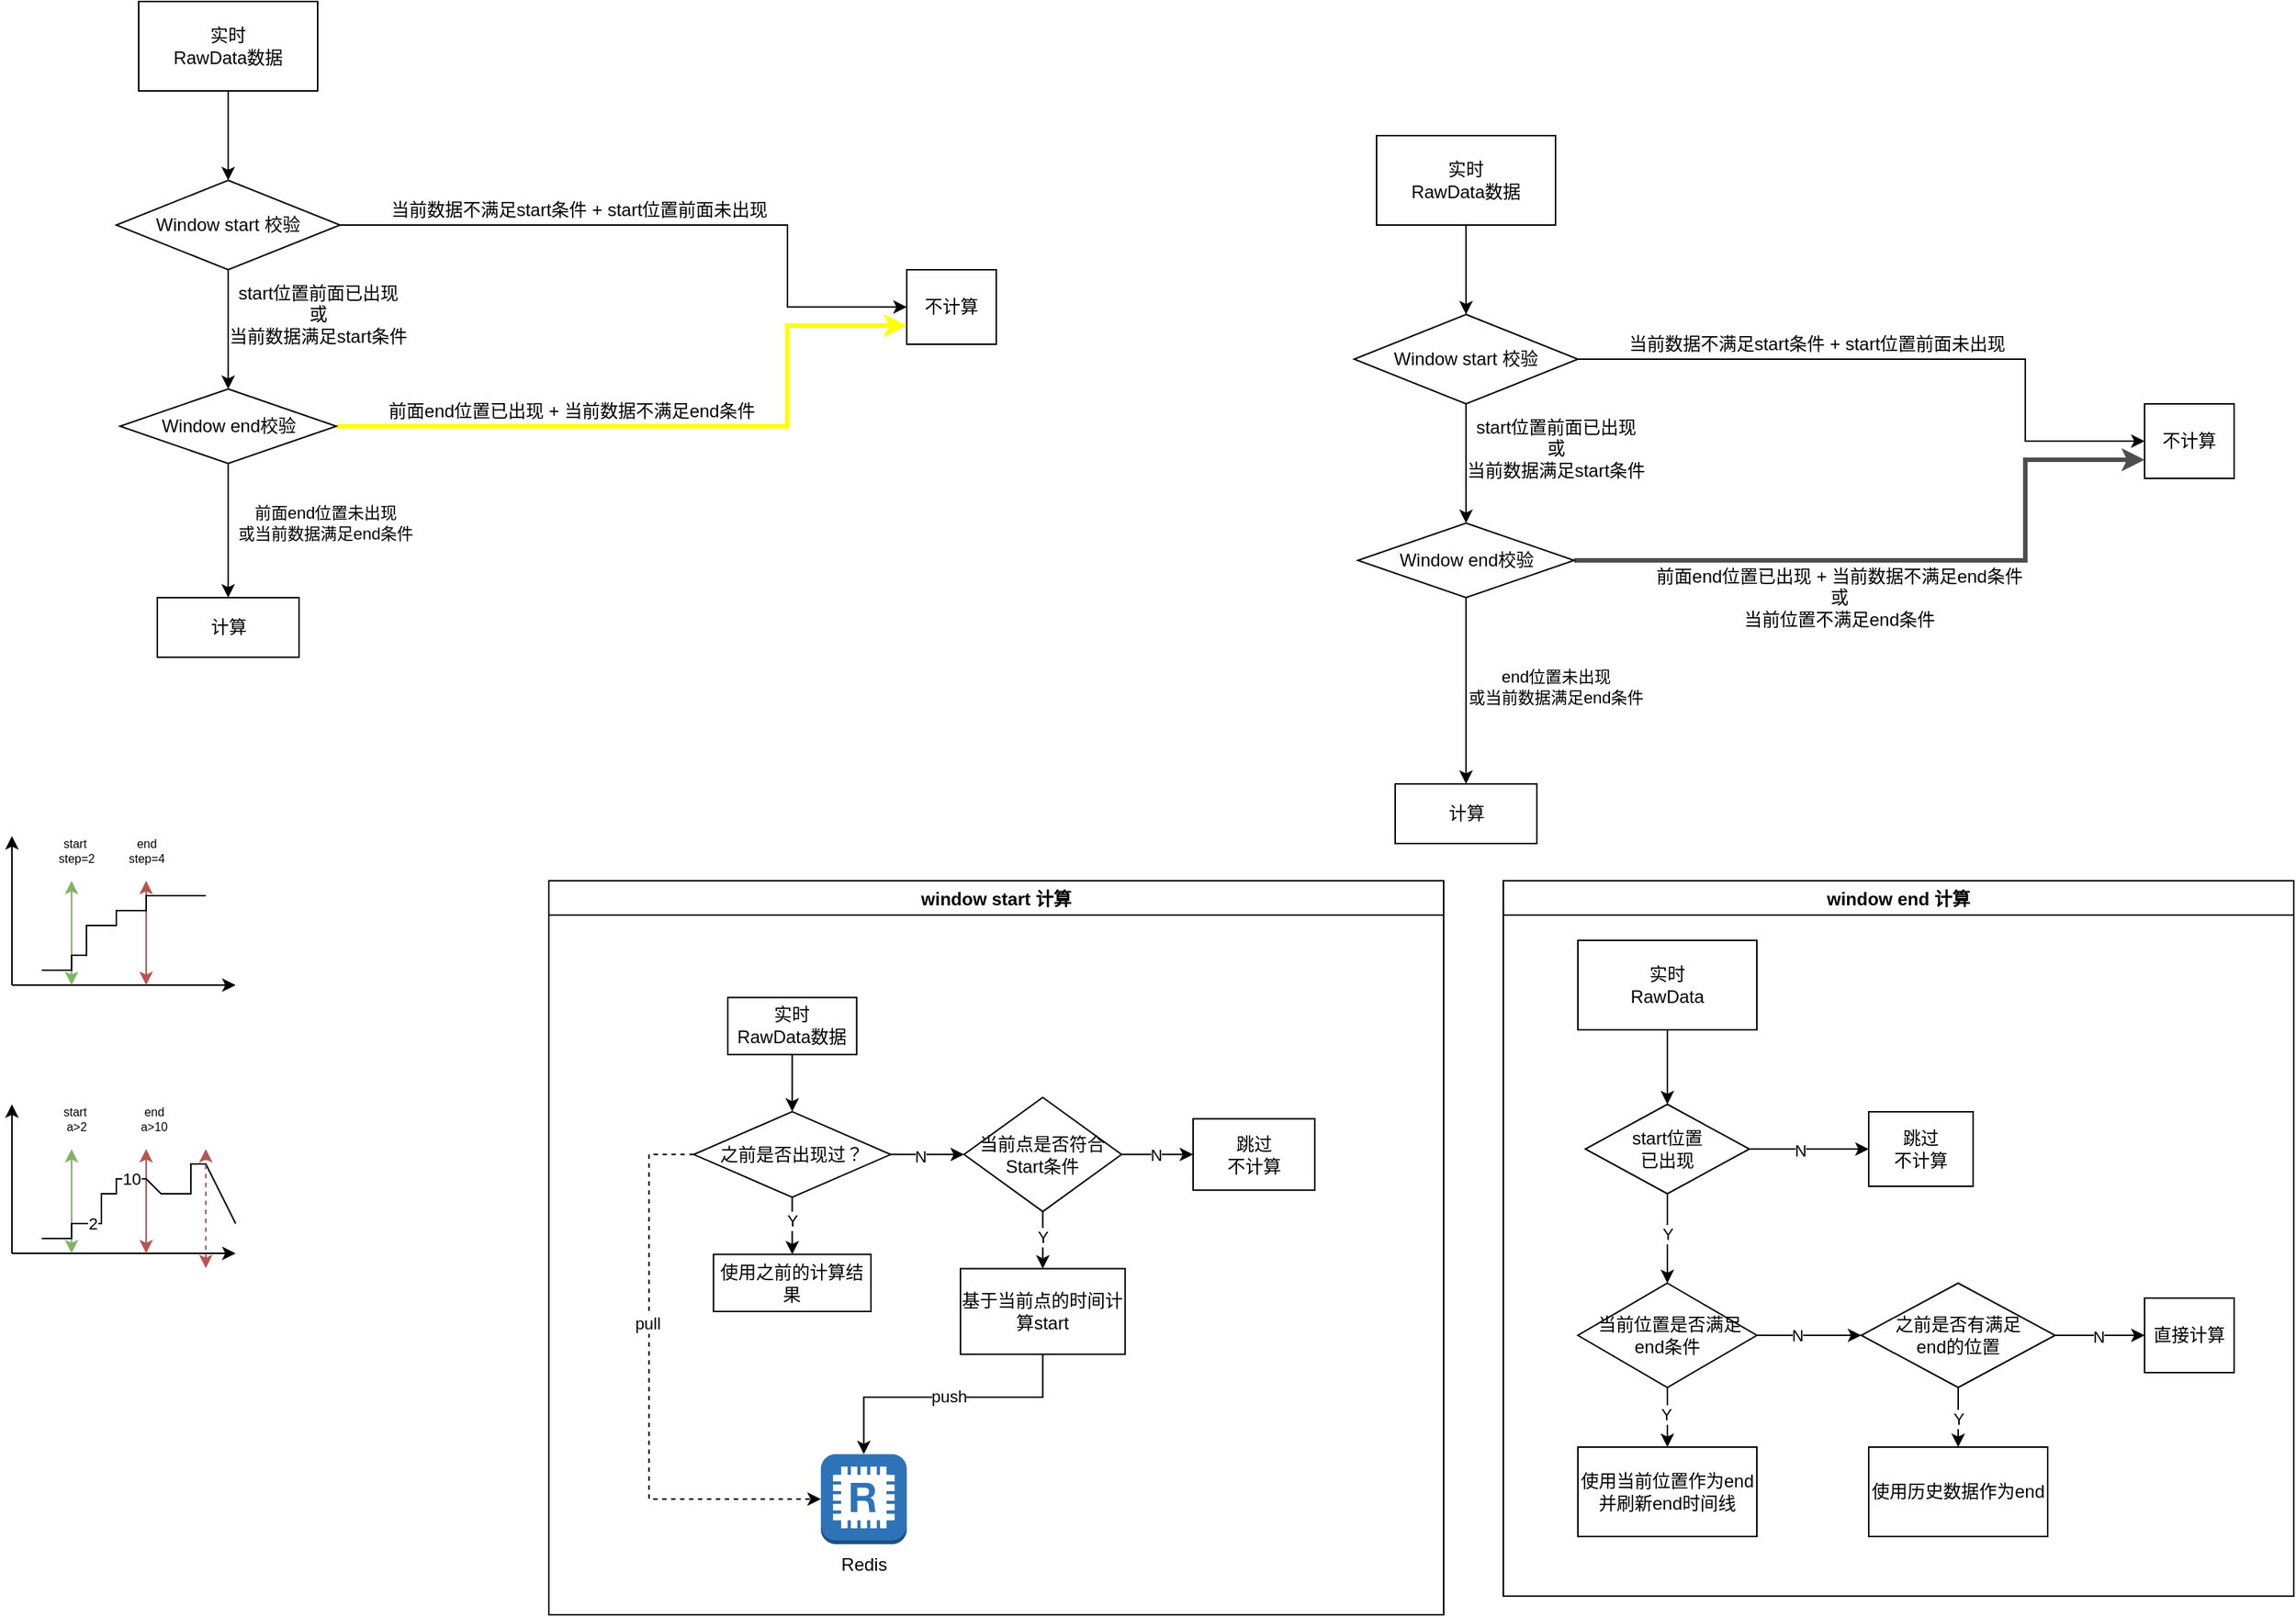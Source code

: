 <mxfile version="22.0.5" type="github">
  <diagram id="C5RBs43oDa-KdzZeNtuy" name="Page-1">
    <mxGraphModel dx="1188" dy="633" grid="1" gridSize="10" guides="1" tooltips="1" connect="1" arrows="1" fold="1" page="1" pageScale="1" pageWidth="827" pageHeight="1169" math="0" shadow="0">
      <root>
        <mxCell id="WIyWlLk6GJQsqaUBKTNV-0" />
        <mxCell id="WIyWlLk6GJQsqaUBKTNV-1" parent="WIyWlLk6GJQsqaUBKTNV-0" />
        <mxCell id="TEzxAX4yxE7-qYOe67vk-4" value="" style="edgeStyle=orthogonalEdgeStyle;rounded=0;orthogonalLoop=1;jettySize=auto;html=1;" parent="WIyWlLk6GJQsqaUBKTNV-1" source="TEzxAX4yxE7-qYOe67vk-0" target="TEzxAX4yxE7-qYOe67vk-3" edge="1">
          <mxGeometry relative="1" as="geometry" />
        </mxCell>
        <mxCell id="TEzxAX4yxE7-qYOe67vk-0" value="实时&lt;br&gt;RawData数据" style="rounded=0;whiteSpace=wrap;html=1;" parent="WIyWlLk6GJQsqaUBKTNV-1" vertex="1">
          <mxGeometry x="155" y="60" width="120" height="60" as="geometry" />
        </mxCell>
        <mxCell id="TEzxAX4yxE7-qYOe67vk-6" value="" style="edgeStyle=orthogonalEdgeStyle;rounded=0;orthogonalLoop=1;jettySize=auto;html=1;" parent="WIyWlLk6GJQsqaUBKTNV-1" source="TEzxAX4yxE7-qYOe67vk-3" target="TEzxAX4yxE7-qYOe67vk-5" edge="1">
          <mxGeometry relative="1" as="geometry">
            <Array as="points">
              <mxPoint x="590" y="210" />
              <mxPoint x="590" y="265" />
            </Array>
          </mxGeometry>
        </mxCell>
        <mxCell id="TEzxAX4yxE7-qYOe67vk-9" value="" style="edgeStyle=orthogonalEdgeStyle;rounded=0;orthogonalLoop=1;jettySize=auto;html=1;" parent="WIyWlLk6GJQsqaUBKTNV-1" source="TEzxAX4yxE7-qYOe67vk-3" target="TEzxAX4yxE7-qYOe67vk-8" edge="1">
          <mxGeometry relative="1" as="geometry" />
        </mxCell>
        <mxCell id="TEzxAX4yxE7-qYOe67vk-3" value="Window start 校验" style="rhombus;whiteSpace=wrap;html=1;rounded=0;" parent="WIyWlLk6GJQsqaUBKTNV-1" vertex="1">
          <mxGeometry x="140" y="180" width="150" height="60" as="geometry" />
        </mxCell>
        <mxCell id="TEzxAX4yxE7-qYOe67vk-5" value="不计算" style="whiteSpace=wrap;html=1;rounded=0;" parent="WIyWlLk6GJQsqaUBKTNV-1" vertex="1">
          <mxGeometry x="670" y="240" width="60" height="50" as="geometry" />
        </mxCell>
        <mxCell id="TEzxAX4yxE7-qYOe67vk-7" value="当前数据不满足start条件 + start位置前面未出现" style="text;html=1;align=center;verticalAlign=middle;resizable=0;points=[];autosize=1;strokeColor=none;fillColor=none;" parent="WIyWlLk6GJQsqaUBKTNV-1" vertex="1">
          <mxGeometry x="310" y="185" width="280" height="30" as="geometry" />
        </mxCell>
        <mxCell id="TEzxAX4yxE7-qYOe67vk-12" value="" style="edgeStyle=orthogonalEdgeStyle;rounded=0;orthogonalLoop=1;jettySize=auto;html=1;entryX=0;entryY=0.75;entryDx=0;entryDy=0;strokeColor=#FFFF00;strokeWidth=3;" parent="WIyWlLk6GJQsqaUBKTNV-1" source="TEzxAX4yxE7-qYOe67vk-8" target="TEzxAX4yxE7-qYOe67vk-5" edge="1">
          <mxGeometry relative="1" as="geometry">
            <mxPoint x="680" y="390" as="targetPoint" />
            <Array as="points">
              <mxPoint x="590" y="345" />
              <mxPoint x="590" y="277" />
            </Array>
          </mxGeometry>
        </mxCell>
        <mxCell id="TEzxAX4yxE7-qYOe67vk-15" value="" style="edgeStyle=orthogonalEdgeStyle;rounded=0;orthogonalLoop=1;jettySize=auto;html=1;" parent="WIyWlLk6GJQsqaUBKTNV-1" source="TEzxAX4yxE7-qYOe67vk-8" target="TEzxAX4yxE7-qYOe67vk-14" edge="1">
          <mxGeometry relative="1" as="geometry" />
        </mxCell>
        <mxCell id="TEzxAX4yxE7-qYOe67vk-16" value="前面end位置未出现&lt;br&gt;或当前数据满足end条件&lt;br&gt;" style="edgeLabel;html=1;align=center;verticalAlign=middle;resizable=0;points=[];" parent="TEzxAX4yxE7-qYOe67vk-15" vertex="1" connectable="0">
          <mxGeometry x="-0.454" relative="1" as="geometry">
            <mxPoint x="65" y="15" as="offset" />
          </mxGeometry>
        </mxCell>
        <mxCell id="TEzxAX4yxE7-qYOe67vk-8" value="Window end校验" style="rhombus;whiteSpace=wrap;html=1;rounded=0;" parent="WIyWlLk6GJQsqaUBKTNV-1" vertex="1">
          <mxGeometry x="142.5" y="320" width="145" height="50" as="geometry" />
        </mxCell>
        <mxCell id="TEzxAX4yxE7-qYOe67vk-10" value="start位置前面已出现&lt;br&gt;或&lt;br&gt;当前数据满足start条件" style="text;html=1;align=center;verticalAlign=middle;resizable=0;points=[];autosize=1;strokeColor=none;fillColor=none;" parent="WIyWlLk6GJQsqaUBKTNV-1" vertex="1">
          <mxGeometry x="205" y="240" width="140" height="60" as="geometry" />
        </mxCell>
        <mxCell id="TEzxAX4yxE7-qYOe67vk-13" value="前面end位置已出现 + 当前数据不满足end条件" style="text;html=1;align=center;verticalAlign=middle;resizable=0;points=[];autosize=1;strokeColor=none;fillColor=none;" parent="WIyWlLk6GJQsqaUBKTNV-1" vertex="1">
          <mxGeometry x="310" y="320" width="270" height="30" as="geometry" />
        </mxCell>
        <mxCell id="TEzxAX4yxE7-qYOe67vk-14" value="计算" style="whiteSpace=wrap;html=1;rounded=0;" parent="WIyWlLk6GJQsqaUBKTNV-1" vertex="1">
          <mxGeometry x="167.5" y="460" width="95" height="40" as="geometry" />
        </mxCell>
        <mxCell id="TEzxAX4yxE7-qYOe67vk-17" value="" style="endArrow=classic;html=1;rounded=0;" parent="WIyWlLk6GJQsqaUBKTNV-1" edge="1">
          <mxGeometry width="50" height="50" relative="1" as="geometry">
            <mxPoint x="70" y="720" as="sourcePoint" />
            <mxPoint x="220" y="720" as="targetPoint" />
          </mxGeometry>
        </mxCell>
        <mxCell id="TEzxAX4yxE7-qYOe67vk-18" value="" style="endArrow=classic;html=1;rounded=0;" parent="WIyWlLk6GJQsqaUBKTNV-1" edge="1">
          <mxGeometry width="50" height="50" relative="1" as="geometry">
            <mxPoint x="70" y="720" as="sourcePoint" />
            <mxPoint x="70" y="620" as="targetPoint" />
          </mxGeometry>
        </mxCell>
        <mxCell id="TEzxAX4yxE7-qYOe67vk-19" value="" style="endArrow=classic;startArrow=classic;html=1;rounded=0;fillColor=#d5e8d4;strokeColor=#82b366;" parent="WIyWlLk6GJQsqaUBKTNV-1" edge="1">
          <mxGeometry width="50" height="50" relative="1" as="geometry">
            <mxPoint x="110" y="720" as="sourcePoint" />
            <mxPoint x="110" y="650" as="targetPoint" />
          </mxGeometry>
        </mxCell>
        <mxCell id="TEzxAX4yxE7-qYOe67vk-20" value="" style="endArrow=classic;startArrow=classic;html=1;rounded=0;fillColor=#f8cecc;strokeColor=#b85450;" parent="WIyWlLk6GJQsqaUBKTNV-1" edge="1">
          <mxGeometry width="50" height="50" relative="1" as="geometry">
            <mxPoint x="160" y="720" as="sourcePoint" />
            <mxPoint x="160" y="650" as="targetPoint" />
          </mxGeometry>
        </mxCell>
        <mxCell id="TEzxAX4yxE7-qYOe67vk-32" value="" style="endArrow=none;html=1;rounded=0;" parent="WIyWlLk6GJQsqaUBKTNV-1" edge="1">
          <mxGeometry width="50" height="50" relative="1" as="geometry">
            <mxPoint x="90" y="710" as="sourcePoint" />
            <mxPoint x="200" y="660" as="targetPoint" />
            <Array as="points">
              <mxPoint x="110" y="710" />
              <mxPoint x="110" y="700" />
              <mxPoint x="120" y="700" />
              <mxPoint x="120" y="680" />
              <mxPoint x="140" y="680" />
              <mxPoint x="140" y="670" />
              <mxPoint x="160" y="670" />
              <mxPoint x="160" y="660" />
            </Array>
          </mxGeometry>
        </mxCell>
        <mxCell id="TEzxAX4yxE7-qYOe67vk-33" value="&lt;font style=&quot;font-size: 8px;&quot;&gt;start&amp;nbsp;&lt;br style=&quot;&quot;&gt;step=2&lt;/font&gt;" style="text;html=1;align=center;verticalAlign=middle;resizable=0;points=[];autosize=1;strokeColor=none;fillColor=none;fontSize=5;" parent="WIyWlLk6GJQsqaUBKTNV-1" vertex="1">
          <mxGeometry x="82.5" y="610" width="60" height="40" as="geometry" />
        </mxCell>
        <mxCell id="TEzxAX4yxE7-qYOe67vk-34" value="&lt;font style=&quot;font-size: 8px;&quot;&gt;end&lt;br style=&quot;&quot;&gt;step=4&lt;/font&gt;" style="text;html=1;align=center;verticalAlign=middle;resizable=0;points=[];autosize=1;strokeColor=none;fillColor=none;fontSize=5;" parent="WIyWlLk6GJQsqaUBKTNV-1" vertex="1">
          <mxGeometry x="130" y="610" width="60" height="40" as="geometry" />
        </mxCell>
        <mxCell id="TEzxAX4yxE7-qYOe67vk-40" value="" style="endArrow=classic;html=1;rounded=0;" parent="WIyWlLk6GJQsqaUBKTNV-1" edge="1">
          <mxGeometry width="50" height="50" relative="1" as="geometry">
            <mxPoint x="70" y="900" as="sourcePoint" />
            <mxPoint x="220" y="900" as="targetPoint" />
          </mxGeometry>
        </mxCell>
        <mxCell id="TEzxAX4yxE7-qYOe67vk-41" value="" style="endArrow=classic;html=1;rounded=0;" parent="WIyWlLk6GJQsqaUBKTNV-1" edge="1">
          <mxGeometry width="50" height="50" relative="1" as="geometry">
            <mxPoint x="70" y="900" as="sourcePoint" />
            <mxPoint x="70" y="800" as="targetPoint" />
          </mxGeometry>
        </mxCell>
        <mxCell id="TEzxAX4yxE7-qYOe67vk-42" value="" style="endArrow=classic;startArrow=classic;html=1;rounded=0;fillColor=#d5e8d4;strokeColor=#82b366;" parent="WIyWlLk6GJQsqaUBKTNV-1" edge="1">
          <mxGeometry width="50" height="50" relative="1" as="geometry">
            <mxPoint x="110" y="900" as="sourcePoint" />
            <mxPoint x="110" y="830" as="targetPoint" />
          </mxGeometry>
        </mxCell>
        <mxCell id="TEzxAX4yxE7-qYOe67vk-43" value="" style="endArrow=classic;startArrow=classic;html=1;rounded=0;fillColor=#f8cecc;strokeColor=#b85450;" parent="WIyWlLk6GJQsqaUBKTNV-1" edge="1">
          <mxGeometry width="50" height="50" relative="1" as="geometry">
            <mxPoint x="160" y="900" as="sourcePoint" />
            <mxPoint x="160" y="830" as="targetPoint" />
          </mxGeometry>
        </mxCell>
        <mxCell id="TEzxAX4yxE7-qYOe67vk-44" value="" style="endArrow=none;html=1;rounded=0;" parent="WIyWlLk6GJQsqaUBKTNV-1" edge="1">
          <mxGeometry width="50" height="50" relative="1" as="geometry">
            <mxPoint x="90" y="890" as="sourcePoint" />
            <mxPoint x="220" y="880" as="targetPoint" />
            <Array as="points">
              <mxPoint x="110" y="890" />
              <mxPoint x="110" y="880" />
              <mxPoint x="130" y="880" />
              <mxPoint x="130" y="870" />
              <mxPoint x="130" y="860" />
              <mxPoint x="140" y="860" />
              <mxPoint x="140" y="850" />
              <mxPoint x="160" y="850" />
              <mxPoint x="170" y="860" />
              <mxPoint x="190" y="860" />
              <mxPoint x="190" y="840" />
              <mxPoint x="200" y="840" />
            </Array>
          </mxGeometry>
        </mxCell>
        <mxCell id="TEzxAX4yxE7-qYOe67vk-51" value="10" style="edgeLabel;html=1;align=center;verticalAlign=middle;resizable=0;points=[];" parent="TEzxAX4yxE7-qYOe67vk-44" vertex="1" connectable="0">
          <mxGeometry x="0.231" y="1" relative="1" as="geometry">
            <mxPoint x="-31" y="-9" as="offset" />
          </mxGeometry>
        </mxCell>
        <mxCell id="TEzxAX4yxE7-qYOe67vk-52" value="2" style="edgeLabel;html=1;align=center;verticalAlign=middle;resizable=0;points=[];" parent="TEzxAX4yxE7-qYOe67vk-44" vertex="1" connectable="0">
          <mxGeometry x="-0.604" relative="1" as="geometry">
            <mxPoint as="offset" />
          </mxGeometry>
        </mxCell>
        <mxCell id="TEzxAX4yxE7-qYOe67vk-45" value="&lt;font style=&quot;font-size: 8px;&quot;&gt;start&amp;nbsp;&lt;br style=&quot;&quot;&gt;a&amp;gt;2&lt;/font&gt;" style="text;html=1;align=center;verticalAlign=middle;resizable=0;points=[];autosize=1;strokeColor=none;fillColor=none;fontSize=5;" parent="WIyWlLk6GJQsqaUBKTNV-1" vertex="1">
          <mxGeometry x="87.5" y="790" width="50" height="40" as="geometry" />
        </mxCell>
        <mxCell id="TEzxAX4yxE7-qYOe67vk-46" value="&lt;font style=&quot;font-size: 8px;&quot;&gt;end&lt;br style=&quot;&quot;&gt;a&amp;gt;10&lt;/font&gt;" style="text;html=1;align=center;verticalAlign=middle;resizable=0;points=[];autosize=1;strokeColor=none;fillColor=none;fontSize=5;" parent="WIyWlLk6GJQsqaUBKTNV-1" vertex="1">
          <mxGeometry x="140" y="790" width="50" height="40" as="geometry" />
        </mxCell>
        <mxCell id="TEzxAX4yxE7-qYOe67vk-53" value="" style="endArrow=classic;startArrow=classic;html=1;rounded=0;fillColor=#f8cecc;strokeColor=#b85450;dashed=1;" parent="WIyWlLk6GJQsqaUBKTNV-1" edge="1">
          <mxGeometry width="50" height="50" relative="1" as="geometry">
            <mxPoint x="200" y="910" as="sourcePoint" />
            <mxPoint x="200" y="830" as="targetPoint" />
          </mxGeometry>
        </mxCell>
        <mxCell id="TEzxAX4yxE7-qYOe67vk-55" value="" style="edgeStyle=orthogonalEdgeStyle;rounded=0;orthogonalLoop=1;jettySize=auto;html=1;" parent="WIyWlLk6GJQsqaUBKTNV-1" source="TEzxAX4yxE7-qYOe67vk-56" target="TEzxAX4yxE7-qYOe67vk-59" edge="1">
          <mxGeometry relative="1" as="geometry" />
        </mxCell>
        <mxCell id="TEzxAX4yxE7-qYOe67vk-56" value="实时&lt;br&gt;RawData数据" style="rounded=0;whiteSpace=wrap;html=1;" parent="WIyWlLk6GJQsqaUBKTNV-1" vertex="1">
          <mxGeometry x="985" y="150" width="120" height="60" as="geometry" />
        </mxCell>
        <mxCell id="TEzxAX4yxE7-qYOe67vk-57" value="" style="edgeStyle=orthogonalEdgeStyle;rounded=0;orthogonalLoop=1;jettySize=auto;html=1;" parent="WIyWlLk6GJQsqaUBKTNV-1" source="TEzxAX4yxE7-qYOe67vk-59" target="TEzxAX4yxE7-qYOe67vk-60" edge="1">
          <mxGeometry relative="1" as="geometry">
            <Array as="points">
              <mxPoint x="1420" y="300" />
              <mxPoint x="1420" y="355" />
            </Array>
          </mxGeometry>
        </mxCell>
        <mxCell id="TEzxAX4yxE7-qYOe67vk-58" value="" style="edgeStyle=orthogonalEdgeStyle;rounded=0;orthogonalLoop=1;jettySize=auto;html=1;" parent="WIyWlLk6GJQsqaUBKTNV-1" source="TEzxAX4yxE7-qYOe67vk-59" target="TEzxAX4yxE7-qYOe67vk-65" edge="1">
          <mxGeometry relative="1" as="geometry" />
        </mxCell>
        <mxCell id="TEzxAX4yxE7-qYOe67vk-59" value="Window start 校验" style="rhombus;whiteSpace=wrap;html=1;rounded=0;" parent="WIyWlLk6GJQsqaUBKTNV-1" vertex="1">
          <mxGeometry x="970" y="270" width="150" height="60" as="geometry" />
        </mxCell>
        <mxCell id="TEzxAX4yxE7-qYOe67vk-60" value="不计算" style="whiteSpace=wrap;html=1;rounded=0;" parent="WIyWlLk6GJQsqaUBKTNV-1" vertex="1">
          <mxGeometry x="1500" y="330" width="60" height="50" as="geometry" />
        </mxCell>
        <mxCell id="TEzxAX4yxE7-qYOe67vk-61" value="当前数据不满足start条件 + start位置前面未出现" style="text;html=1;align=center;verticalAlign=middle;resizable=0;points=[];autosize=1;strokeColor=none;fillColor=none;" parent="WIyWlLk6GJQsqaUBKTNV-1" vertex="1">
          <mxGeometry x="1140" y="275" width="280" height="30" as="geometry" />
        </mxCell>
        <mxCell id="TEzxAX4yxE7-qYOe67vk-62" value="" style="edgeStyle=orthogonalEdgeStyle;rounded=0;orthogonalLoop=1;jettySize=auto;html=1;entryX=0;entryY=0.75;entryDx=0;entryDy=0;strokeColor=#4D4D4D;strokeWidth=3;" parent="WIyWlLk6GJQsqaUBKTNV-1" source="TEzxAX4yxE7-qYOe67vk-65" target="TEzxAX4yxE7-qYOe67vk-60" edge="1">
          <mxGeometry relative="1" as="geometry">
            <mxPoint x="1510" y="480" as="targetPoint" />
            <Array as="points">
              <mxPoint x="1420" y="435" />
              <mxPoint x="1420" y="367" />
            </Array>
          </mxGeometry>
        </mxCell>
        <mxCell id="TEzxAX4yxE7-qYOe67vk-63" value="" style="edgeStyle=orthogonalEdgeStyle;rounded=0;orthogonalLoop=1;jettySize=auto;html=1;" parent="WIyWlLk6GJQsqaUBKTNV-1" source="TEzxAX4yxE7-qYOe67vk-65" target="TEzxAX4yxE7-qYOe67vk-68" edge="1">
          <mxGeometry relative="1" as="geometry" />
        </mxCell>
        <mxCell id="TEzxAX4yxE7-qYOe67vk-64" value="end位置未出现&lt;br&gt;或当前数据满足end条件" style="edgeLabel;html=1;align=center;verticalAlign=middle;resizable=0;points=[];" parent="TEzxAX4yxE7-qYOe67vk-63" vertex="1" connectable="0">
          <mxGeometry x="-0.454" relative="1" as="geometry">
            <mxPoint x="60" y="26" as="offset" />
          </mxGeometry>
        </mxCell>
        <mxCell id="TEzxAX4yxE7-qYOe67vk-65" value="Window end校验" style="rhombus;whiteSpace=wrap;html=1;rounded=0;" parent="WIyWlLk6GJQsqaUBKTNV-1" vertex="1">
          <mxGeometry x="972.5" y="410" width="145" height="50" as="geometry" />
        </mxCell>
        <mxCell id="TEzxAX4yxE7-qYOe67vk-66" value="start位置前面已出现&lt;br&gt;或&lt;br&gt;当前数据满足start条件" style="text;html=1;align=center;verticalAlign=middle;resizable=0;points=[];autosize=1;strokeColor=none;fillColor=none;" parent="WIyWlLk6GJQsqaUBKTNV-1" vertex="1">
          <mxGeometry x="1035" y="330" width="140" height="60" as="geometry" />
        </mxCell>
        <mxCell id="TEzxAX4yxE7-qYOe67vk-67" value="前面end位置已出现 + 当前数据不满足end条件&lt;br&gt;或&lt;br&gt;当前位置不满足end条件" style="text;html=1;align=center;verticalAlign=middle;resizable=0;points=[];autosize=1;strokeColor=none;fillColor=none;" parent="WIyWlLk6GJQsqaUBKTNV-1" vertex="1">
          <mxGeometry x="1160" y="430" width="270" height="60" as="geometry" />
        </mxCell>
        <mxCell id="TEzxAX4yxE7-qYOe67vk-68" value="计算" style="whiteSpace=wrap;html=1;rounded=0;" parent="WIyWlLk6GJQsqaUBKTNV-1" vertex="1">
          <mxGeometry x="997.5" y="585" width="95" height="40" as="geometry" />
        </mxCell>
        <mxCell id="YVrXdMxwtyUh6AKYcpdV-32" value="window start 计算" style="swimlane;" vertex="1" parent="WIyWlLk6GJQsqaUBKTNV-1">
          <mxGeometry x="430" y="650" width="600" height="492.5" as="geometry">
            <mxRectangle x="470" y="740" width="100" height="30" as="alternateBounds" />
          </mxGeometry>
        </mxCell>
        <mxCell id="YVrXdMxwtyUh6AKYcpdV-35" value="" style="group" vertex="1" connectable="0" parent="YVrXdMxwtyUh6AKYcpdV-32">
          <mxGeometry y="40" width="600" height="452.5" as="geometry" />
        </mxCell>
        <mxCell id="YVrXdMxwtyUh6AKYcpdV-33" value="" style="group" vertex="1" connectable="0" parent="YVrXdMxwtyUh6AKYcpdV-35">
          <mxGeometry y="19.153" width="600" height="433.347" as="geometry" />
        </mxCell>
        <mxCell id="YVrXdMxwtyUh6AKYcpdV-34" value="" style="group" vertex="1" connectable="0" parent="YVrXdMxwtyUh6AKYcpdV-33">
          <mxGeometry x="67.2" y="19.153" width="446.4" height="366.788" as="geometry" />
        </mxCell>
        <mxCell id="YVrXdMxwtyUh6AKYcpdV-0" value="实时&lt;br&gt;RawData数据" style="rounded=0;whiteSpace=wrap;html=1;" vertex="1" parent="YVrXdMxwtyUh6AKYcpdV-34">
          <mxGeometry x="52.8" width="86.4" height="38.307" as="geometry" />
        </mxCell>
        <mxCell id="YVrXdMxwtyUh6AKYcpdV-1" value="之前是否出现过？" style="rhombus;whiteSpace=wrap;html=1;rounded=0;" vertex="1" parent="YVrXdMxwtyUh6AKYcpdV-34">
          <mxGeometry x="30" y="76.614" width="132" height="57.46" as="geometry" />
        </mxCell>
        <mxCell id="YVrXdMxwtyUh6AKYcpdV-9" value="使用之前的计算结果" style="rounded=0;whiteSpace=wrap;html=1;" vertex="1" parent="YVrXdMxwtyUh6AKYcpdV-34">
          <mxGeometry x="43.2" y="172.381" width="105.6" height="38.307" as="geometry" />
        </mxCell>
        <mxCell id="YVrXdMxwtyUh6AKYcpdV-17" value="当前点是否符合Start条件" style="rhombus;whiteSpace=wrap;html=1;" vertex="1" parent="YVrXdMxwtyUh6AKYcpdV-34">
          <mxGeometry x="211.2" y="67.037" width="105.6" height="76.614" as="geometry" />
        </mxCell>
        <mxCell id="YVrXdMxwtyUh6AKYcpdV-2" value="" style="edgeStyle=orthogonalEdgeStyle;rounded=0;orthogonalLoop=1;jettySize=auto;html=1;" edge="1" parent="YVrXdMxwtyUh6AKYcpdV-34" source="YVrXdMxwtyUh6AKYcpdV-0" target="YVrXdMxwtyUh6AKYcpdV-1">
          <mxGeometry relative="1" as="geometry" />
        </mxCell>
        <mxCell id="YVrXdMxwtyUh6AKYcpdV-18" value="基于当前点的时间计算start" style="whiteSpace=wrap;html=1;" vertex="1" parent="YVrXdMxwtyUh6AKYcpdV-34">
          <mxGeometry x="208.8" y="181.958" width="110.4" height="57.46" as="geometry" />
        </mxCell>
        <mxCell id="YVrXdMxwtyUh6AKYcpdV-4" value="" style="edgeStyle=orthogonalEdgeStyle;rounded=0;orthogonalLoop=1;jettySize=auto;html=1;entryX=0.5;entryY=0;entryDx=0;entryDy=0;" edge="1" parent="YVrXdMxwtyUh6AKYcpdV-34" source="YVrXdMxwtyUh6AKYcpdV-1" target="YVrXdMxwtyUh6AKYcpdV-9">
          <mxGeometry relative="1" as="geometry">
            <mxPoint x="547.2" y="900.212" as="targetPoint" />
          </mxGeometry>
        </mxCell>
        <mxCell id="YVrXdMxwtyUh6AKYcpdV-11" value="Y" style="edgeLabel;html=1;align=center;verticalAlign=middle;resizable=0;points=[];" vertex="1" connectable="0" parent="YVrXdMxwtyUh6AKYcpdV-4">
          <mxGeometry x="-0.257" y="2" relative="1" as="geometry">
            <mxPoint x="-2" as="offset" />
          </mxGeometry>
        </mxCell>
        <mxCell id="YVrXdMxwtyUh6AKYcpdV-22" value="Redis" style="outlineConnect=0;dashed=0;verticalLabelPosition=bottom;verticalAlign=top;align=center;html=1;shape=mxgraph.aws3.redis;fillColor=#2E73B8;gradientColor=none;" vertex="1" parent="YVrXdMxwtyUh6AKYcpdV-34">
          <mxGeometry x="115.2" y="306.455" width="57.6" height="60.333" as="geometry" />
        </mxCell>
        <mxCell id="YVrXdMxwtyUh6AKYcpdV-24" style="edgeStyle=orthogonalEdgeStyle;rounded=0;orthogonalLoop=1;jettySize=auto;html=1;entryX=0;entryY=0.5;entryDx=0;entryDy=0;entryPerimeter=0;dashed=1;" edge="1" parent="YVrXdMxwtyUh6AKYcpdV-34" source="YVrXdMxwtyUh6AKYcpdV-1" target="YVrXdMxwtyUh6AKYcpdV-22">
          <mxGeometry relative="1" as="geometry">
            <Array as="points">
              <mxPoint y="105.344" />
              <mxPoint y="336.143" />
            </Array>
          </mxGeometry>
        </mxCell>
        <mxCell id="YVrXdMxwtyUh6AKYcpdV-27" value="pull" style="edgeLabel;html=1;align=center;verticalAlign=middle;resizable=0;points=[];" vertex="1" connectable="0" parent="YVrXdMxwtyUh6AKYcpdV-24">
          <mxGeometry x="-0.241" y="-1" relative="1" as="geometry">
            <mxPoint as="offset" />
          </mxGeometry>
        </mxCell>
        <mxCell id="YVrXdMxwtyUh6AKYcpdV-29" value="跳过&lt;br&gt;不计算" style="whiteSpace=wrap;html=1;" vertex="1" parent="YVrXdMxwtyUh6AKYcpdV-34">
          <mxGeometry x="364.8" y="81.402" width="81.6" height="47.884" as="geometry" />
        </mxCell>
        <mxCell id="YVrXdMxwtyUh6AKYcpdV-15" value="" style="edgeStyle=orthogonalEdgeStyle;rounded=0;orthogonalLoop=1;jettySize=auto;html=1;entryX=0;entryY=0.5;entryDx=0;entryDy=0;" edge="1" parent="YVrXdMxwtyUh6AKYcpdV-34" source="YVrXdMxwtyUh6AKYcpdV-1" target="YVrXdMxwtyUh6AKYcpdV-17">
          <mxGeometry relative="1" as="geometry">
            <mxPoint x="631.68" y="814.021" as="sourcePoint" />
            <mxPoint x="662.4" y="814.021" as="targetPoint" />
          </mxGeometry>
        </mxCell>
        <mxCell id="YVrXdMxwtyUh6AKYcpdV-16" value="N" style="edgeLabel;html=1;align=center;verticalAlign=middle;resizable=0;points=[];" vertex="1" connectable="0" parent="YVrXdMxwtyUh6AKYcpdV-15">
          <mxGeometry x="-0.207" y="-1" relative="1" as="geometry">
            <mxPoint as="offset" />
          </mxGeometry>
        </mxCell>
        <mxCell id="YVrXdMxwtyUh6AKYcpdV-19" value="" style="edgeStyle=orthogonalEdgeStyle;rounded=0;orthogonalLoop=1;jettySize=auto;html=1;" edge="1" parent="YVrXdMxwtyUh6AKYcpdV-34" source="YVrXdMxwtyUh6AKYcpdV-17" target="YVrXdMxwtyUh6AKYcpdV-18">
          <mxGeometry relative="1" as="geometry" />
        </mxCell>
        <mxCell id="YVrXdMxwtyUh6AKYcpdV-20" value="Y" style="edgeLabel;html=1;align=center;verticalAlign=middle;resizable=0;points=[];" vertex="1" connectable="0" parent="YVrXdMxwtyUh6AKYcpdV-19">
          <mxGeometry x="-0.124" relative="1" as="geometry">
            <mxPoint as="offset" />
          </mxGeometry>
        </mxCell>
        <mxCell id="YVrXdMxwtyUh6AKYcpdV-23" style="edgeStyle=orthogonalEdgeStyle;rounded=0;orthogonalLoop=1;jettySize=auto;html=1;" edge="1" parent="YVrXdMxwtyUh6AKYcpdV-34" source="YVrXdMxwtyUh6AKYcpdV-18" target="YVrXdMxwtyUh6AKYcpdV-22">
          <mxGeometry relative="1" as="geometry">
            <Array as="points">
              <mxPoint x="264" y="268.148" />
              <mxPoint x="144" y="268.148" />
            </Array>
          </mxGeometry>
        </mxCell>
        <mxCell id="YVrXdMxwtyUh6AKYcpdV-28" value="push" style="edgeLabel;html=1;align=center;verticalAlign=middle;resizable=0;points=[];" vertex="1" connectable="0" parent="YVrXdMxwtyUh6AKYcpdV-23">
          <mxGeometry x="-0.009" y="-1" relative="1" as="geometry">
            <mxPoint as="offset" />
          </mxGeometry>
        </mxCell>
        <mxCell id="YVrXdMxwtyUh6AKYcpdV-30" value="" style="edgeStyle=orthogonalEdgeStyle;rounded=0;orthogonalLoop=1;jettySize=auto;html=1;" edge="1" parent="YVrXdMxwtyUh6AKYcpdV-34" source="YVrXdMxwtyUh6AKYcpdV-17" target="YVrXdMxwtyUh6AKYcpdV-29">
          <mxGeometry relative="1" as="geometry" />
        </mxCell>
        <mxCell id="YVrXdMxwtyUh6AKYcpdV-31" value="N" style="edgeLabel;html=1;align=center;verticalAlign=middle;resizable=0;points=[];" vertex="1" connectable="0" parent="YVrXdMxwtyUh6AKYcpdV-30">
          <mxGeometry x="-0.067" relative="1" as="geometry">
            <mxPoint as="offset" />
          </mxGeometry>
        </mxCell>
        <mxCell id="YVrXdMxwtyUh6AKYcpdV-36" value="window end 计算" style="swimlane;" vertex="1" parent="WIyWlLk6GJQsqaUBKTNV-1">
          <mxGeometry x="1070" y="650" width="530" height="480" as="geometry" />
        </mxCell>
        <mxCell id="YVrXdMxwtyUh6AKYcpdV-40" value="" style="edgeStyle=orthogonalEdgeStyle;rounded=0;orthogonalLoop=1;jettySize=auto;html=1;" edge="1" parent="YVrXdMxwtyUh6AKYcpdV-36" source="YVrXdMxwtyUh6AKYcpdV-38" target="YVrXdMxwtyUh6AKYcpdV-39">
          <mxGeometry relative="1" as="geometry" />
        </mxCell>
        <mxCell id="YVrXdMxwtyUh6AKYcpdV-38" value="实时&lt;br&gt;RawData" style="rounded=0;whiteSpace=wrap;html=1;" vertex="1" parent="YVrXdMxwtyUh6AKYcpdV-36">
          <mxGeometry x="50" y="40" width="120" height="60" as="geometry" />
        </mxCell>
        <mxCell id="YVrXdMxwtyUh6AKYcpdV-42" value="" style="edgeStyle=orthogonalEdgeStyle;rounded=0;orthogonalLoop=1;jettySize=auto;html=1;entryX=0;entryY=0.5;entryDx=0;entryDy=0;" edge="1" parent="YVrXdMxwtyUh6AKYcpdV-36" source="YVrXdMxwtyUh6AKYcpdV-39" target="YVrXdMxwtyUh6AKYcpdV-63">
          <mxGeometry relative="1" as="geometry" />
        </mxCell>
        <mxCell id="YVrXdMxwtyUh6AKYcpdV-44" value="N" style="edgeLabel;html=1;align=center;verticalAlign=middle;resizable=0;points=[];" vertex="1" connectable="0" parent="YVrXdMxwtyUh6AKYcpdV-42">
          <mxGeometry x="-0.165" y="-1" relative="1" as="geometry">
            <mxPoint as="offset" />
          </mxGeometry>
        </mxCell>
        <mxCell id="YVrXdMxwtyUh6AKYcpdV-46" value="" style="edgeStyle=orthogonalEdgeStyle;rounded=0;orthogonalLoop=1;jettySize=auto;html=1;entryX=0.5;entryY=0;entryDx=0;entryDy=0;" edge="1" parent="YVrXdMxwtyUh6AKYcpdV-36" source="YVrXdMxwtyUh6AKYcpdV-39" target="YVrXdMxwtyUh6AKYcpdV-48">
          <mxGeometry relative="1" as="geometry">
            <mxPoint x="110" y="260" as="targetPoint" />
          </mxGeometry>
        </mxCell>
        <mxCell id="YVrXdMxwtyUh6AKYcpdV-47" value="Y" style="edgeLabel;html=1;align=center;verticalAlign=middle;resizable=0;points=[];" vertex="1" connectable="0" parent="YVrXdMxwtyUh6AKYcpdV-46">
          <mxGeometry x="-0.116" relative="1" as="geometry">
            <mxPoint as="offset" />
          </mxGeometry>
        </mxCell>
        <mxCell id="YVrXdMxwtyUh6AKYcpdV-39" value="start位置&lt;br&gt;已出现" style="rhombus;whiteSpace=wrap;html=1;rounded=0;" vertex="1" parent="YVrXdMxwtyUh6AKYcpdV-36">
          <mxGeometry x="55" y="150" width="110" height="60" as="geometry" />
        </mxCell>
        <mxCell id="YVrXdMxwtyUh6AKYcpdV-41" value="直接计算" style="whiteSpace=wrap;html=1;rounded=0;" vertex="1" parent="YVrXdMxwtyUh6AKYcpdV-36">
          <mxGeometry x="430" y="280" width="60" height="50" as="geometry" />
        </mxCell>
        <mxCell id="YVrXdMxwtyUh6AKYcpdV-50" value="" style="edgeStyle=orthogonalEdgeStyle;rounded=0;orthogonalLoop=1;jettySize=auto;html=1;" edge="1" parent="YVrXdMxwtyUh6AKYcpdV-36" source="YVrXdMxwtyUh6AKYcpdV-48" target="YVrXdMxwtyUh6AKYcpdV-49">
          <mxGeometry relative="1" as="geometry" />
        </mxCell>
        <mxCell id="YVrXdMxwtyUh6AKYcpdV-51" value="Y" style="edgeLabel;html=1;align=center;verticalAlign=middle;resizable=0;points=[];" vertex="1" connectable="0" parent="YVrXdMxwtyUh6AKYcpdV-50">
          <mxGeometry x="-0.133" y="-1" relative="1" as="geometry">
            <mxPoint as="offset" />
          </mxGeometry>
        </mxCell>
        <mxCell id="YVrXdMxwtyUh6AKYcpdV-53" value="" style="edgeStyle=orthogonalEdgeStyle;rounded=0;orthogonalLoop=1;jettySize=auto;html=1;" edge="1" parent="YVrXdMxwtyUh6AKYcpdV-36" source="YVrXdMxwtyUh6AKYcpdV-48" target="YVrXdMxwtyUh6AKYcpdV-52">
          <mxGeometry relative="1" as="geometry" />
        </mxCell>
        <mxCell id="YVrXdMxwtyUh6AKYcpdV-54" value="N" style="edgeLabel;html=1;align=center;verticalAlign=middle;resizable=0;points=[];" vertex="1" connectable="0" parent="YVrXdMxwtyUh6AKYcpdV-53">
          <mxGeometry x="-0.222" relative="1" as="geometry">
            <mxPoint as="offset" />
          </mxGeometry>
        </mxCell>
        <mxCell id="YVrXdMxwtyUh6AKYcpdV-48" value="&amp;nbsp;当前位置是否满足end条件" style="rhombus;whiteSpace=wrap;html=1;" vertex="1" parent="YVrXdMxwtyUh6AKYcpdV-36">
          <mxGeometry x="50" y="270" width="120" height="70" as="geometry" />
        </mxCell>
        <mxCell id="YVrXdMxwtyUh6AKYcpdV-49" value="使用当前位置作为end&lt;br&gt;并刷新end时间线" style="whiteSpace=wrap;html=1;" vertex="1" parent="YVrXdMxwtyUh6AKYcpdV-36">
          <mxGeometry x="50" y="380" width="120" height="60" as="geometry" />
        </mxCell>
        <mxCell id="YVrXdMxwtyUh6AKYcpdV-56" value="" style="edgeStyle=orthogonalEdgeStyle;rounded=0;orthogonalLoop=1;jettySize=auto;html=1;exitX=1;exitY=0.5;exitDx=0;exitDy=0;" edge="1" parent="YVrXdMxwtyUh6AKYcpdV-36" source="YVrXdMxwtyUh6AKYcpdV-52" target="YVrXdMxwtyUh6AKYcpdV-41">
          <mxGeometry relative="1" as="geometry">
            <mxPoint x="450" y="305" as="targetPoint" />
          </mxGeometry>
        </mxCell>
        <mxCell id="YVrXdMxwtyUh6AKYcpdV-58" value="N" style="edgeLabel;html=1;align=center;verticalAlign=middle;resizable=0;points=[];" vertex="1" connectable="0" parent="YVrXdMxwtyUh6AKYcpdV-56">
          <mxGeometry x="-0.026" y="-1" relative="1" as="geometry">
            <mxPoint as="offset" />
          </mxGeometry>
        </mxCell>
        <mxCell id="YVrXdMxwtyUh6AKYcpdV-60" value="" style="edgeStyle=orthogonalEdgeStyle;rounded=0;orthogonalLoop=1;jettySize=auto;html=1;" edge="1" parent="YVrXdMxwtyUh6AKYcpdV-36" source="YVrXdMxwtyUh6AKYcpdV-52" target="YVrXdMxwtyUh6AKYcpdV-59">
          <mxGeometry relative="1" as="geometry" />
        </mxCell>
        <mxCell id="YVrXdMxwtyUh6AKYcpdV-61" value="Y" style="edgeLabel;html=1;align=center;verticalAlign=middle;resizable=0;points=[];" vertex="1" connectable="0" parent="YVrXdMxwtyUh6AKYcpdV-60">
          <mxGeometry x="0.022" y="3" relative="1" as="geometry">
            <mxPoint x="-3" as="offset" />
          </mxGeometry>
        </mxCell>
        <mxCell id="YVrXdMxwtyUh6AKYcpdV-52" value="之前是否有满足&lt;br&gt;end的位置" style="rhombus;whiteSpace=wrap;html=1;" vertex="1" parent="YVrXdMxwtyUh6AKYcpdV-36">
          <mxGeometry x="240" y="270" width="130" height="70" as="geometry" />
        </mxCell>
        <mxCell id="YVrXdMxwtyUh6AKYcpdV-59" value="使用历史数据作为end" style="whiteSpace=wrap;html=1;" vertex="1" parent="YVrXdMxwtyUh6AKYcpdV-36">
          <mxGeometry x="245" y="380" width="120" height="60" as="geometry" />
        </mxCell>
        <mxCell id="YVrXdMxwtyUh6AKYcpdV-63" value="跳过&lt;br&gt;不计算" style="rounded=0;whiteSpace=wrap;html=1;" vertex="1" parent="YVrXdMxwtyUh6AKYcpdV-36">
          <mxGeometry x="245" y="155" width="70" height="50" as="geometry" />
        </mxCell>
      </root>
    </mxGraphModel>
  </diagram>
</mxfile>
